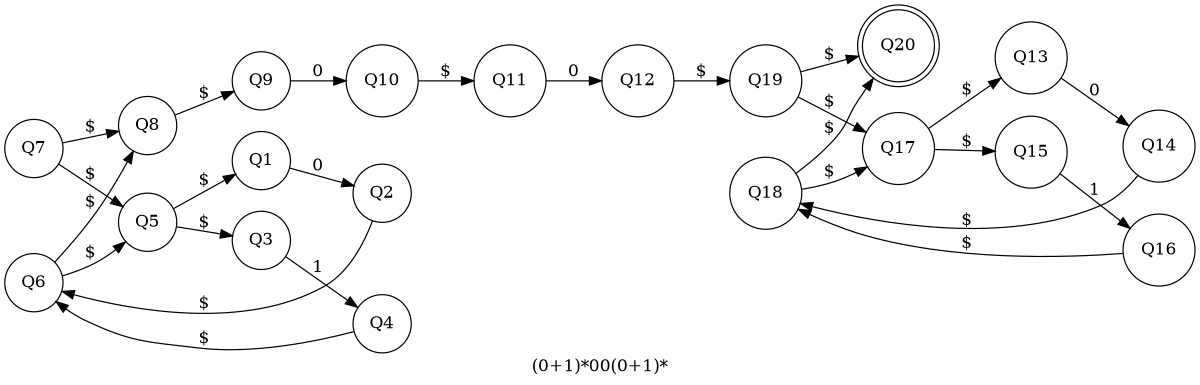 digraph {
	rankdir=LR size="8,5"
	node [shape=doublecircle]
	Q20
	node [shape=circle]
	Q1 -> Q2 [label=0]
	Q3 -> Q4 [label=1]
	Q5 -> Q1 [label="$"]
	Q5 -> Q3 [label="$"]
	Q2 -> Q6 [label="$"]
	Q4 -> Q6 [label="$"]
	Q7 -> Q5 [label="$"]
	Q6 -> Q5 [label="$"]
	Q7 -> Q8 [label="$"]
	Q6 -> Q8 [label="$"]
	Q9 -> Q10 [label=0]
	Q8 -> Q9 [label="$"]
	Q11 -> Q12 [label=0]
	Q10 -> Q11 [label="$"]
	Q13 -> Q14 [label=0]
	Q15 -> Q16 [label=1]
	Q17 -> Q13 [label="$"]
	Q17 -> Q15 [label="$"]
	Q14 -> Q18 [label="$"]
	Q16 -> Q18 [label="$"]
	Q19 -> Q17 [label="$"]
	Q18 -> Q17 [label="$"]
	Q19 -> Q20 [label="$"]
	Q18 -> Q20 [label="$"]
	Q12 -> Q19 [label="$"]
	label="(0+1)*00(0+1)*"
}
